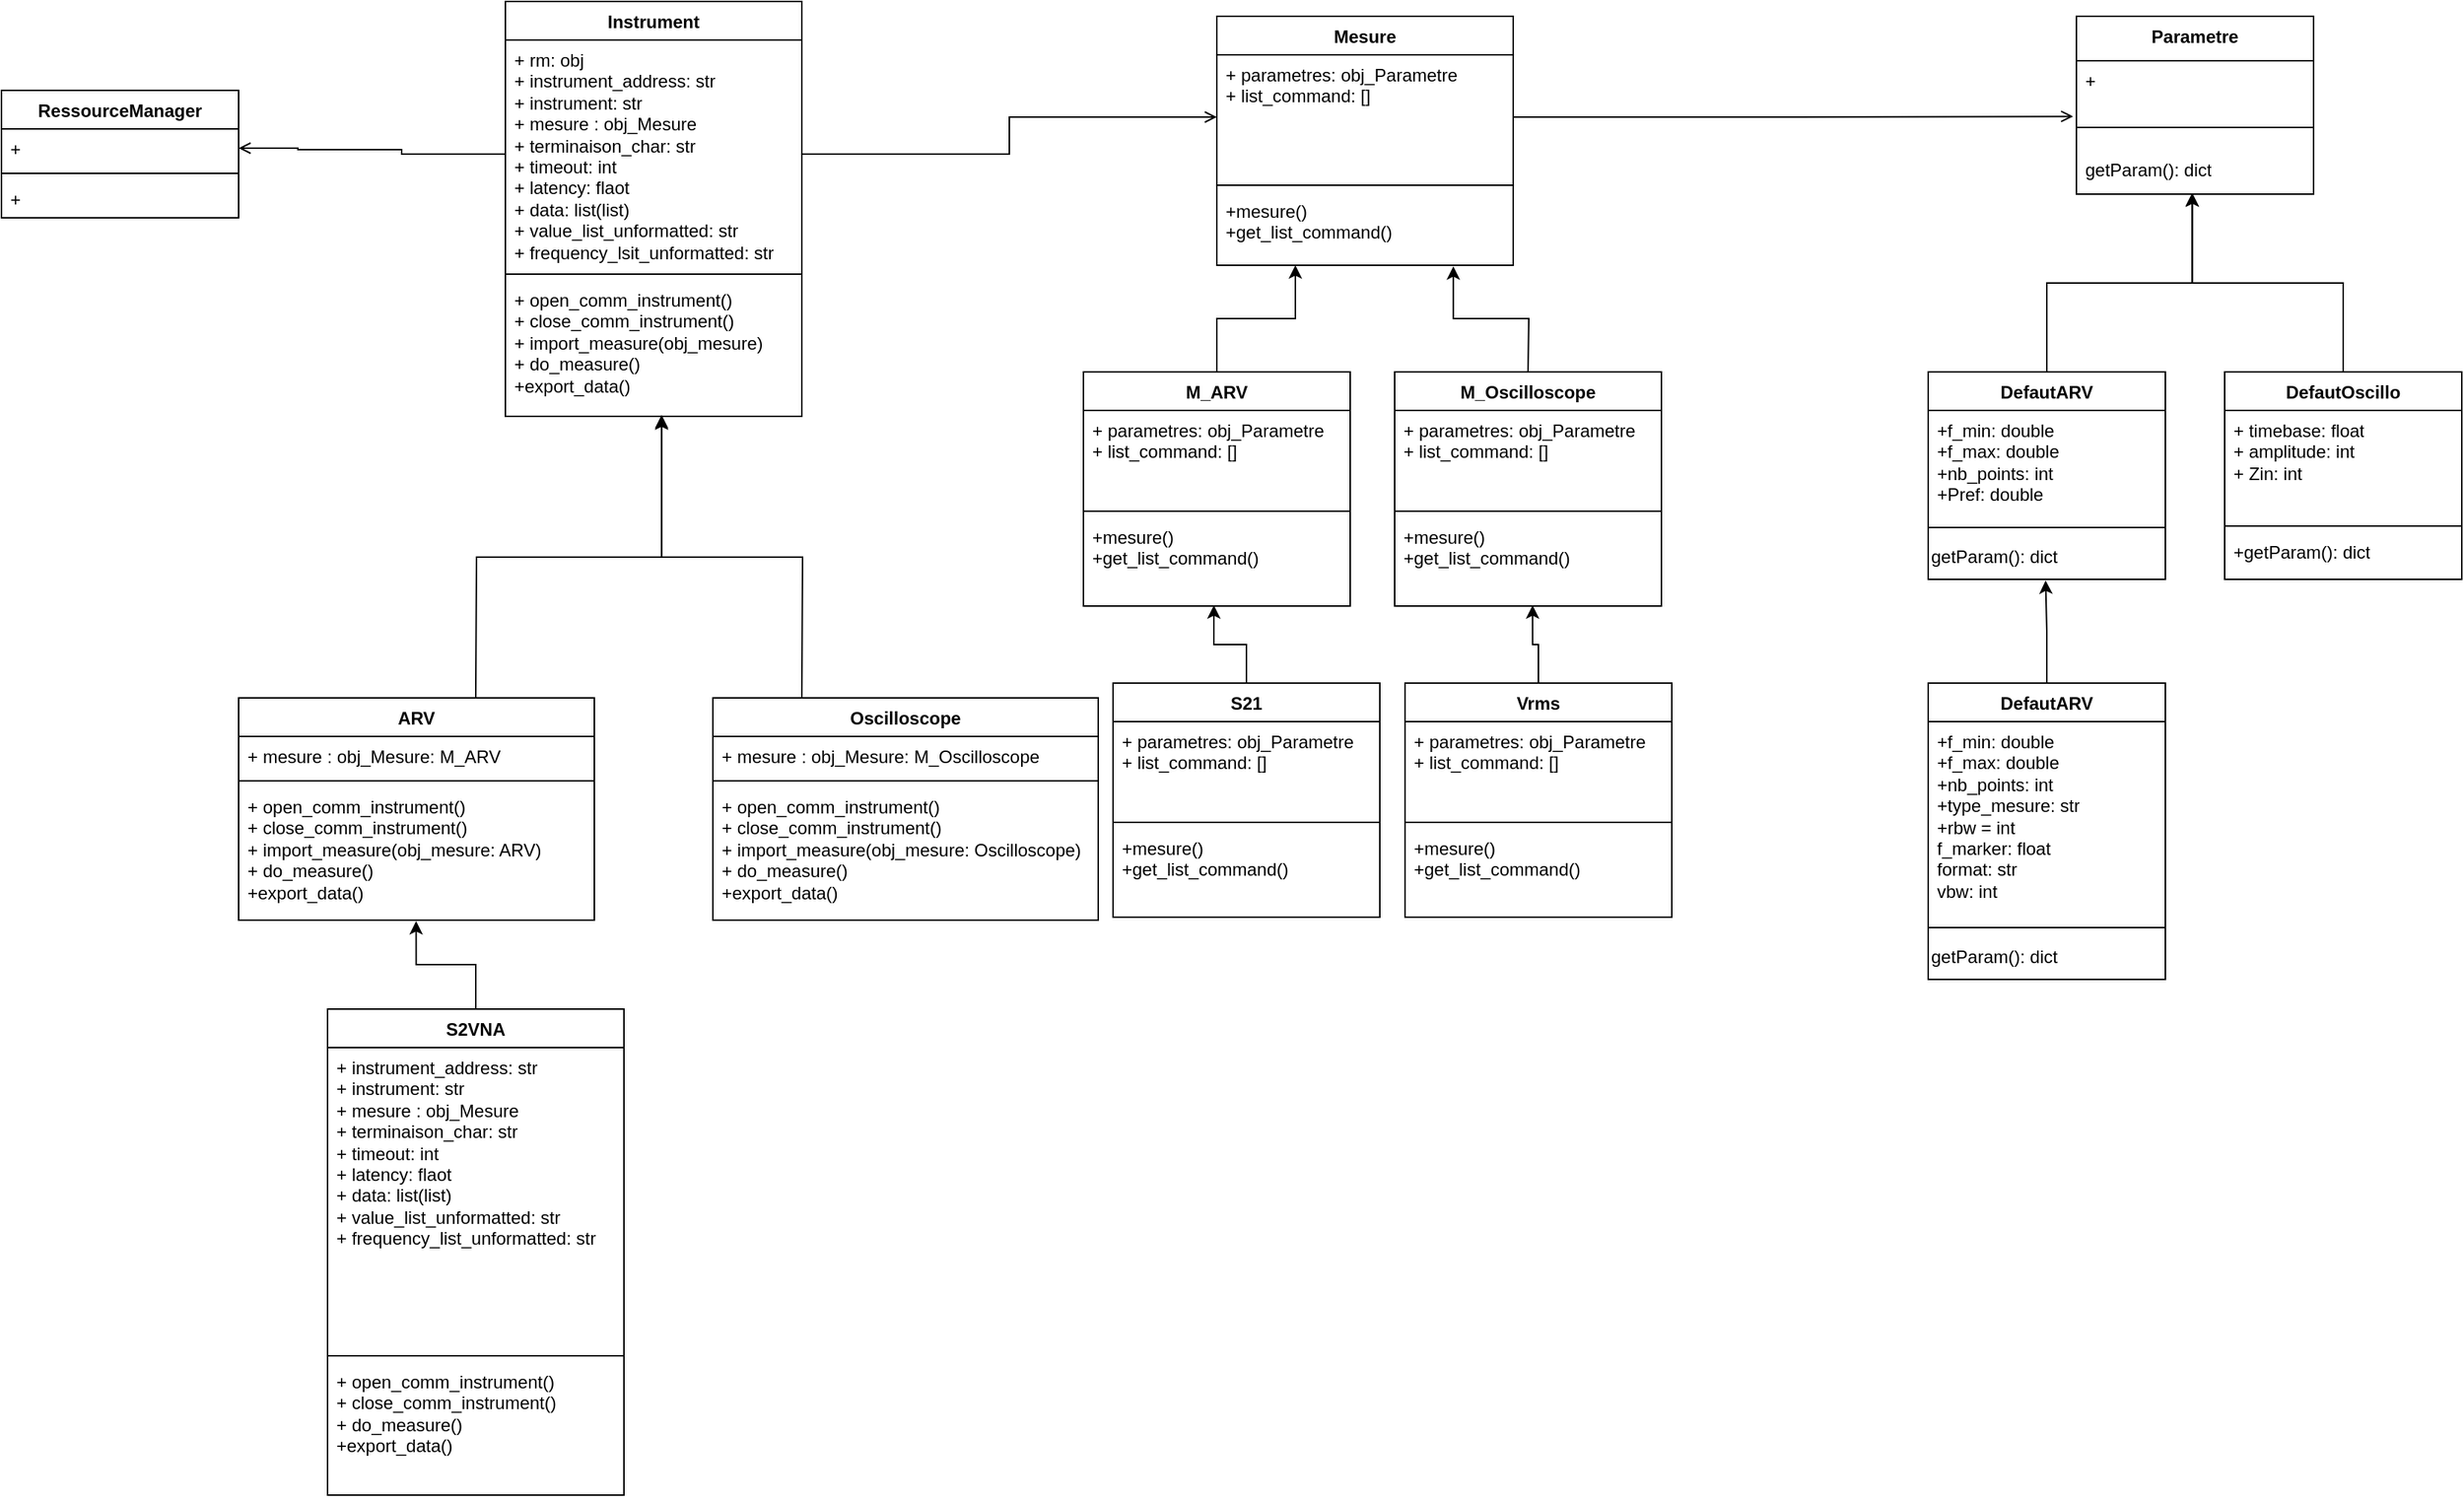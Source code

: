 <mxfile version="22.0.2" type="device">
  <diagram id="C5RBs43oDa-KdzZeNtuy" name="Page-1">
    <mxGraphModel dx="2164" dy="2178" grid="1" gridSize="10" guides="1" tooltips="1" connect="1" arrows="1" fold="1" page="1" pageScale="1" pageWidth="827" pageHeight="1169" math="0" shadow="0">
      <root>
        <mxCell id="WIyWlLk6GJQsqaUBKTNV-0" />
        <mxCell id="WIyWlLk6GJQsqaUBKTNV-1" parent="WIyWlLk6GJQsqaUBKTNV-0" />
        <mxCell id="mwtOap89pT9Biz7ZsGam-0" value="Instrument" style="swimlane;fontStyle=1;align=center;verticalAlign=top;childLayout=stackLayout;horizontal=1;startSize=26;horizontalStack=0;resizeParent=1;resizeParentMax=0;resizeLast=0;collapsible=1;marginBottom=0;whiteSpace=wrap;html=1;" parent="WIyWlLk6GJQsqaUBKTNV-1" vertex="1">
          <mxGeometry x="220" y="-310" width="200" height="280" as="geometry" />
        </mxCell>
        <mxCell id="mwtOap89pT9Biz7ZsGam-1" value="+ rm: obj&lt;br&gt;+ instrument_address: str&lt;br&gt;+ instrument: str&lt;br&gt;+ mesure : obj_Mesure&lt;br&gt;+ terminaison_char: str&lt;br&gt;+ timeout: int&lt;br&gt;+ latency: flaot&lt;br&gt;+ data: list(list)&lt;br&gt;+ value_list_unformatted: str&lt;br&gt;+ frequency_lsit_unformatted: str" style="text;strokeColor=none;fillColor=none;align=left;verticalAlign=top;spacingLeft=4;spacingRight=4;overflow=hidden;rotatable=0;points=[[0,0.5],[1,0.5]];portConstraint=eastwest;whiteSpace=wrap;html=1;" parent="mwtOap89pT9Biz7ZsGam-0" vertex="1">
          <mxGeometry y="26" width="200" height="154" as="geometry" />
        </mxCell>
        <mxCell id="mwtOap89pT9Biz7ZsGam-2" value="" style="line;strokeWidth=1;fillColor=none;align=left;verticalAlign=middle;spacingTop=-1;spacingLeft=3;spacingRight=3;rotatable=0;labelPosition=right;points=[];portConstraint=eastwest;strokeColor=inherit;" parent="mwtOap89pT9Biz7ZsGam-0" vertex="1">
          <mxGeometry y="180" width="200" height="8" as="geometry" />
        </mxCell>
        <mxCell id="mwtOap89pT9Biz7ZsGam-3" value="+&amp;nbsp;open_comm_instrument()&lt;br&gt;+&amp;nbsp;close_comm_instrument()&lt;br&gt;+ import_measure(obj_mesure)&lt;br&gt;+ do_measure()&lt;br&gt;+export_data()" style="text;strokeColor=none;fillColor=none;align=left;verticalAlign=top;spacingLeft=4;spacingRight=4;overflow=hidden;rotatable=0;points=[[0,0.5],[1,0.5]];portConstraint=eastwest;whiteSpace=wrap;html=1;" parent="mwtOap89pT9Biz7ZsGam-0" vertex="1">
          <mxGeometry y="188" width="200" height="92" as="geometry" />
        </mxCell>
        <mxCell id="mwtOap89pT9Biz7ZsGam-12" value="Mesure" style="swimlane;fontStyle=1;align=center;verticalAlign=top;childLayout=stackLayout;horizontal=1;startSize=26;horizontalStack=0;resizeParent=1;resizeParentMax=0;resizeLast=0;collapsible=1;marginBottom=0;whiteSpace=wrap;html=1;" parent="WIyWlLk6GJQsqaUBKTNV-1" vertex="1">
          <mxGeometry x="700" y="-300" width="200" height="168" as="geometry" />
        </mxCell>
        <mxCell id="mwtOap89pT9Biz7ZsGam-13" value="+ parametres: obj_Parametre&lt;br&gt;+ list_command: []" style="text;strokeColor=none;fillColor=none;align=left;verticalAlign=top;spacingLeft=4;spacingRight=4;overflow=hidden;rotatable=0;points=[[0,0.5],[1,0.5]];portConstraint=eastwest;whiteSpace=wrap;html=1;" parent="mwtOap89pT9Biz7ZsGam-12" vertex="1">
          <mxGeometry y="26" width="200" height="84" as="geometry" />
        </mxCell>
        <mxCell id="mwtOap89pT9Biz7ZsGam-14" value="" style="line;strokeWidth=1;fillColor=none;align=left;verticalAlign=middle;spacingTop=-1;spacingLeft=3;spacingRight=3;rotatable=0;labelPosition=right;points=[];portConstraint=eastwest;strokeColor=inherit;" parent="mwtOap89pT9Biz7ZsGam-12" vertex="1">
          <mxGeometry y="110" width="200" height="8" as="geometry" />
        </mxCell>
        <mxCell id="mwtOap89pT9Biz7ZsGam-15" value="+mesure()&lt;br&gt;+get_list_command()" style="text;strokeColor=none;fillColor=none;align=left;verticalAlign=top;spacingLeft=4;spacingRight=4;overflow=hidden;rotatable=0;points=[[0,0.5],[1,0.5]];portConstraint=eastwest;whiteSpace=wrap;html=1;" parent="mwtOap89pT9Biz7ZsGam-12" vertex="1">
          <mxGeometry y="118" width="200" height="50" as="geometry" />
        </mxCell>
        <mxCell id="wS2XRj8dyUQqoioygma6-0" style="edgeStyle=orthogonalEdgeStyle;rounded=0;orthogonalLoop=1;jettySize=auto;html=1;exitX=0.5;exitY=0;exitDx=0;exitDy=0;entryX=0.527;entryY=0.989;entryDx=0;entryDy=0;entryPerimeter=0;" parent="WIyWlLk6GJQsqaUBKTNV-1" target="mwtOap89pT9Biz7ZsGam-3" edge="1">
          <mxGeometry relative="1" as="geometry">
            <mxPoint x="200" y="160" as="sourcePoint" />
          </mxGeometry>
        </mxCell>
        <mxCell id="wS2XRj8dyUQqoioygma6-2" style="edgeStyle=orthogonalEdgeStyle;rounded=0;orthogonalLoop=1;jettySize=auto;html=1;exitX=0.5;exitY=0;exitDx=0;exitDy=0;entryX=0.527;entryY=1;entryDx=0;entryDy=0;entryPerimeter=0;" parent="WIyWlLk6GJQsqaUBKTNV-1" target="mwtOap89pT9Biz7ZsGam-3" edge="1">
          <mxGeometry relative="1" as="geometry">
            <mxPoint x="420" y="160" as="sourcePoint" />
          </mxGeometry>
        </mxCell>
        <mxCell id="wS2XRj8dyUQqoioygma6-11" value="Parametre" style="swimlane;fontStyle=1;align=center;verticalAlign=top;childLayout=stackLayout;horizontal=1;startSize=30;horizontalStack=0;resizeParent=1;resizeParentMax=0;resizeLast=0;collapsible=1;marginBottom=0;whiteSpace=wrap;html=1;" parent="WIyWlLk6GJQsqaUBKTNV-1" vertex="1">
          <mxGeometry x="1280" y="-300" width="160" height="120" as="geometry" />
        </mxCell>
        <mxCell id="6d8mq1_7gdNeIRFDOWM4-8" value="+" style="text;strokeColor=none;fillColor=none;align=left;verticalAlign=top;spacingLeft=4;spacingRight=4;overflow=hidden;rotatable=0;points=[[0,0.5],[1,0.5]];portConstraint=eastwest;whiteSpace=wrap;html=1;" parent="wS2XRj8dyUQqoioygma6-11" vertex="1">
          <mxGeometry y="30" width="160" height="30" as="geometry" />
        </mxCell>
        <mxCell id="wS2XRj8dyUQqoioygma6-13" value="" style="line;strokeWidth=1;fillColor=none;align=left;verticalAlign=middle;spacingTop=-1;spacingLeft=3;spacingRight=3;rotatable=0;labelPosition=right;points=[];portConstraint=eastwest;strokeColor=inherit;" parent="wS2XRj8dyUQqoioygma6-11" vertex="1">
          <mxGeometry y="60" width="160" height="30" as="geometry" />
        </mxCell>
        <mxCell id="wS2XRj8dyUQqoioygma6-14" value="getParam(): dict" style="text;strokeColor=none;fillColor=none;align=left;verticalAlign=top;spacingLeft=4;spacingRight=4;overflow=hidden;rotatable=0;points=[[0,0.5],[1,0.5]];portConstraint=eastwest;whiteSpace=wrap;html=1;" parent="wS2XRj8dyUQqoioygma6-11" vertex="1">
          <mxGeometry y="90" width="160" height="30" as="geometry" />
        </mxCell>
        <mxCell id="wS2XRj8dyUQqoioygma6-22" value="DefautARV" style="swimlane;fontStyle=1;align=center;verticalAlign=top;childLayout=stackLayout;horizontal=1;startSize=26;horizontalStack=0;resizeParent=1;resizeParentMax=0;resizeLast=0;collapsible=1;marginBottom=0;whiteSpace=wrap;html=1;" parent="WIyWlLk6GJQsqaUBKTNV-1" vertex="1">
          <mxGeometry x="1180" y="-60" width="160" height="140" as="geometry" />
        </mxCell>
        <mxCell id="wS2XRj8dyUQqoioygma6-23" value="+f_min: double&lt;br&gt;+f_max: double&lt;br&gt;+nb_points: int&lt;br&gt;+Pref: double" style="text;strokeColor=none;fillColor=none;align=left;verticalAlign=top;spacingLeft=4;spacingRight=4;overflow=hidden;rotatable=0;points=[[0,0.5],[1,0.5]];portConstraint=eastwest;whiteSpace=wrap;html=1;" parent="wS2XRj8dyUQqoioygma6-22" vertex="1">
          <mxGeometry y="26" width="160" height="74" as="geometry" />
        </mxCell>
        <mxCell id="wS2XRj8dyUQqoioygma6-24" value="" style="line;strokeWidth=1;fillColor=none;align=left;verticalAlign=middle;spacingTop=-1;spacingLeft=3;spacingRight=3;rotatable=0;labelPosition=right;points=[];portConstraint=eastwest;strokeColor=inherit;" parent="wS2XRj8dyUQqoioygma6-22" vertex="1">
          <mxGeometry y="100" width="160" height="10" as="geometry" />
        </mxCell>
        <mxCell id="KbZWnRS2EeYlVKI9z9f2-8" value="getParam(): dict" style="text;html=1;align=left;verticalAlign=middle;resizable=0;points=[];autosize=1;strokeColor=none;fillColor=none;" parent="wS2XRj8dyUQqoioygma6-22" vertex="1">
          <mxGeometry y="110" width="160" height="30" as="geometry" />
        </mxCell>
        <mxCell id="wS2XRj8dyUQqoioygma6-26" style="edgeStyle=orthogonalEdgeStyle;rounded=0;orthogonalLoop=1;jettySize=auto;html=1;exitX=0.5;exitY=0;exitDx=0;exitDy=0;entryX=0.488;entryY=0.973;entryDx=0;entryDy=0;entryPerimeter=0;" parent="WIyWlLk6GJQsqaUBKTNV-1" source="wS2XRj8dyUQqoioygma6-22" target="wS2XRj8dyUQqoioygma6-14" edge="1">
          <mxGeometry relative="1" as="geometry" />
        </mxCell>
        <mxCell id="wS2XRj8dyUQqoioygma6-27" value="DefautOscillo" style="swimlane;fontStyle=1;align=center;verticalAlign=top;childLayout=stackLayout;horizontal=1;startSize=26;horizontalStack=0;resizeParent=1;resizeParentMax=0;resizeLast=0;collapsible=1;marginBottom=0;whiteSpace=wrap;html=1;" parent="WIyWlLk6GJQsqaUBKTNV-1" vertex="1">
          <mxGeometry x="1380" y="-60" width="160" height="140" as="geometry" />
        </mxCell>
        <mxCell id="wS2XRj8dyUQqoioygma6-28" value="+ timebase: float&lt;br&gt;+ amplitude: int&lt;br&gt;+ Zin: int" style="text;strokeColor=none;fillColor=none;align=left;verticalAlign=top;spacingLeft=4;spacingRight=4;overflow=hidden;rotatable=0;points=[[0,0.5],[1,0.5]];portConstraint=eastwest;whiteSpace=wrap;html=1;" parent="wS2XRj8dyUQqoioygma6-27" vertex="1">
          <mxGeometry y="26" width="160" height="74" as="geometry" />
        </mxCell>
        <mxCell id="wS2XRj8dyUQqoioygma6-29" value="" style="line;strokeWidth=1;fillColor=none;align=left;verticalAlign=middle;spacingTop=-1;spacingLeft=3;spacingRight=3;rotatable=0;labelPosition=right;points=[];portConstraint=eastwest;strokeColor=inherit;" parent="wS2XRj8dyUQqoioygma6-27" vertex="1">
          <mxGeometry y="100" width="160" height="8" as="geometry" />
        </mxCell>
        <mxCell id="wS2XRj8dyUQqoioygma6-30" value="+getParam(): dict" style="text;strokeColor=none;fillColor=none;align=left;verticalAlign=top;spacingLeft=4;spacingRight=4;overflow=hidden;rotatable=0;points=[[0,0.5],[1,0.5]];portConstraint=eastwest;whiteSpace=wrap;html=1;" parent="wS2XRj8dyUQqoioygma6-27" vertex="1">
          <mxGeometry y="108" width="160" height="32" as="geometry" />
        </mxCell>
        <mxCell id="wS2XRj8dyUQqoioygma6-34" value="ARV" style="swimlane;fontStyle=1;align=center;verticalAlign=top;childLayout=stackLayout;horizontal=1;startSize=26;horizontalStack=0;resizeParent=1;resizeParentMax=0;resizeLast=0;collapsible=1;marginBottom=0;whiteSpace=wrap;html=1;" parent="WIyWlLk6GJQsqaUBKTNV-1" vertex="1">
          <mxGeometry x="40" y="160" width="240" height="150" as="geometry" />
        </mxCell>
        <mxCell id="wS2XRj8dyUQqoioygma6-35" value="+ mesure : obj_Mesure: M_ARV" style="text;strokeColor=none;fillColor=none;align=left;verticalAlign=top;spacingLeft=4;spacingRight=4;overflow=hidden;rotatable=0;points=[[0,0.5],[1,0.5]];portConstraint=eastwest;whiteSpace=wrap;html=1;" parent="wS2XRj8dyUQqoioygma6-34" vertex="1">
          <mxGeometry y="26" width="240" height="26" as="geometry" />
        </mxCell>
        <mxCell id="wS2XRj8dyUQqoioygma6-36" value="" style="line;strokeWidth=1;fillColor=none;align=left;verticalAlign=middle;spacingTop=-1;spacingLeft=3;spacingRight=3;rotatable=0;labelPosition=right;points=[];portConstraint=eastwest;strokeColor=inherit;" parent="wS2XRj8dyUQqoioygma6-34" vertex="1">
          <mxGeometry y="52" width="240" height="8" as="geometry" />
        </mxCell>
        <mxCell id="wS2XRj8dyUQqoioygma6-37" value="+&amp;nbsp;open_comm_instrument()&lt;br&gt;+&amp;nbsp;close_comm_instrument()&lt;br&gt;+ import_measure(obj_mesure: ARV)&lt;br&gt;+ do_measure()&lt;br&gt;+export_data()" style="text;strokeColor=none;fillColor=none;align=left;verticalAlign=top;spacingLeft=4;spacingRight=4;overflow=hidden;rotatable=0;points=[[0,0.5],[1,0.5]];portConstraint=eastwest;whiteSpace=wrap;html=1;" parent="wS2XRj8dyUQqoioygma6-34" vertex="1">
          <mxGeometry y="60" width="240" height="90" as="geometry" />
        </mxCell>
        <mxCell id="wS2XRj8dyUQqoioygma6-38" value="Oscilloscope" style="swimlane;fontStyle=1;align=center;verticalAlign=top;childLayout=stackLayout;horizontal=1;startSize=26;horizontalStack=0;resizeParent=1;resizeParentMax=0;resizeLast=0;collapsible=1;marginBottom=0;whiteSpace=wrap;html=1;" parent="WIyWlLk6GJQsqaUBKTNV-1" vertex="1">
          <mxGeometry x="360" y="160" width="260" height="150" as="geometry" />
        </mxCell>
        <mxCell id="wS2XRj8dyUQqoioygma6-39" value="+ mesure : obj_Mesure: M_Oscilloscope" style="text;strokeColor=none;fillColor=none;align=left;verticalAlign=top;spacingLeft=4;spacingRight=4;overflow=hidden;rotatable=0;points=[[0,0.5],[1,0.5]];portConstraint=eastwest;whiteSpace=wrap;html=1;" parent="wS2XRj8dyUQqoioygma6-38" vertex="1">
          <mxGeometry y="26" width="260" height="26" as="geometry" />
        </mxCell>
        <mxCell id="wS2XRj8dyUQqoioygma6-40" value="" style="line;strokeWidth=1;fillColor=none;align=left;verticalAlign=middle;spacingTop=-1;spacingLeft=3;spacingRight=3;rotatable=0;labelPosition=right;points=[];portConstraint=eastwest;strokeColor=inherit;" parent="wS2XRj8dyUQqoioygma6-38" vertex="1">
          <mxGeometry y="52" width="260" height="8" as="geometry" />
        </mxCell>
        <mxCell id="wS2XRj8dyUQqoioygma6-41" value="+&amp;nbsp;open_comm_instrument()&lt;br&gt;+&amp;nbsp;close_comm_instrument()&lt;br&gt;+ import_measure(obj_mesure: Oscilloscope)&lt;br&gt;+ do_measure()&lt;br&gt;+export_data()" style="text;strokeColor=none;fillColor=none;align=left;verticalAlign=top;spacingLeft=4;spacingRight=4;overflow=hidden;rotatable=0;points=[[0,0.5],[1,0.5]];portConstraint=eastwest;whiteSpace=wrap;html=1;" parent="wS2XRj8dyUQqoioygma6-38" vertex="1">
          <mxGeometry y="60" width="260" height="90" as="geometry" />
        </mxCell>
        <mxCell id="6d8mq1_7gdNeIRFDOWM4-0" style="edgeStyle=orthogonalEdgeStyle;rounded=0;orthogonalLoop=1;jettySize=auto;html=1;exitX=0;exitY=0.5;exitDx=0;exitDy=0;entryX=1;entryY=0.5;entryDx=0;entryDy=0;endArrow=open;endFill=0;" parent="WIyWlLk6GJQsqaUBKTNV-1" source="mwtOap89pT9Biz7ZsGam-1" target="KbZWnRS2EeYlVKI9z9f2-5" edge="1">
          <mxGeometry relative="1" as="geometry">
            <mxPoint x="40" y="-13" as="targetPoint" />
            <Array as="points">
              <mxPoint x="150" y="-207" />
              <mxPoint x="150" y="-210" />
              <mxPoint x="80" y="-210" />
            </Array>
          </mxGeometry>
        </mxCell>
        <mxCell id="6d8mq1_7gdNeIRFDOWM4-3" style="edgeStyle=orthogonalEdgeStyle;rounded=0;orthogonalLoop=1;jettySize=auto;html=1;exitX=0.5;exitY=0;exitDx=0;exitDy=0;entryX=0.798;entryY=1.014;entryDx=0;entryDy=0;entryPerimeter=0;" parent="WIyWlLk6GJQsqaUBKTNV-1" target="mwtOap89pT9Biz7ZsGam-15" edge="1">
          <mxGeometry relative="1" as="geometry">
            <mxPoint x="910" y="-60" as="sourcePoint" />
          </mxGeometry>
        </mxCell>
        <mxCell id="6d8mq1_7gdNeIRFDOWM4-9" style="edgeStyle=orthogonalEdgeStyle;rounded=0;orthogonalLoop=1;jettySize=auto;html=1;exitX=0.5;exitY=0;exitDx=0;exitDy=0;entryX=0.489;entryY=0.984;entryDx=0;entryDy=0;entryPerimeter=0;" parent="WIyWlLk6GJQsqaUBKTNV-1" source="wS2XRj8dyUQqoioygma6-27" target="wS2XRj8dyUQqoioygma6-14" edge="1">
          <mxGeometry relative="1" as="geometry" />
        </mxCell>
        <mxCell id="KbZWnRS2EeYlVKI9z9f2-4" value="RessourceManager" style="swimlane;fontStyle=1;align=center;verticalAlign=top;childLayout=stackLayout;horizontal=1;startSize=26;horizontalStack=0;resizeParent=1;resizeParentMax=0;resizeLast=0;collapsible=1;marginBottom=0;whiteSpace=wrap;html=1;" parent="WIyWlLk6GJQsqaUBKTNV-1" vertex="1">
          <mxGeometry x="-120" y="-250" width="160" height="86" as="geometry" />
        </mxCell>
        <mxCell id="KbZWnRS2EeYlVKI9z9f2-5" value="+&amp;nbsp;" style="text;strokeColor=none;fillColor=none;align=left;verticalAlign=top;spacingLeft=4;spacingRight=4;overflow=hidden;rotatable=0;points=[[0,0.5],[1,0.5]];portConstraint=eastwest;whiteSpace=wrap;html=1;" parent="KbZWnRS2EeYlVKI9z9f2-4" vertex="1">
          <mxGeometry y="26" width="160" height="26" as="geometry" />
        </mxCell>
        <mxCell id="KbZWnRS2EeYlVKI9z9f2-6" value="" style="line;strokeWidth=1;fillColor=none;align=left;verticalAlign=middle;spacingTop=-1;spacingLeft=3;spacingRight=3;rotatable=0;labelPosition=right;points=[];portConstraint=eastwest;strokeColor=inherit;" parent="KbZWnRS2EeYlVKI9z9f2-4" vertex="1">
          <mxGeometry y="52" width="160" height="8" as="geometry" />
        </mxCell>
        <mxCell id="KbZWnRS2EeYlVKI9z9f2-7" value="+&amp;nbsp;" style="text;strokeColor=none;fillColor=none;align=left;verticalAlign=top;spacingLeft=4;spacingRight=4;overflow=hidden;rotatable=0;points=[[0,0.5],[1,0.5]];portConstraint=eastwest;whiteSpace=wrap;html=1;" parent="KbZWnRS2EeYlVKI9z9f2-4" vertex="1">
          <mxGeometry y="60" width="160" height="26" as="geometry" />
        </mxCell>
        <mxCell id="KbZWnRS2EeYlVKI9z9f2-9" value="DefautARV" style="swimlane;fontStyle=1;align=center;verticalAlign=top;childLayout=stackLayout;horizontal=1;startSize=26;horizontalStack=0;resizeParent=1;resizeParentMax=0;resizeLast=0;collapsible=1;marginBottom=0;whiteSpace=wrap;html=1;" parent="WIyWlLk6GJQsqaUBKTNV-1" vertex="1">
          <mxGeometry x="1180" y="150" width="160" height="200" as="geometry" />
        </mxCell>
        <mxCell id="KbZWnRS2EeYlVKI9z9f2-10" value="+f_min: double&lt;br&gt;+f_max: double&lt;br&gt;+nb_points: int&lt;br&gt;+type_mesure: str&lt;br&gt;+rbw = int&lt;br&gt;f_marker: float&lt;br&gt;format: str&lt;br&gt;vbw: int" style="text;strokeColor=none;fillColor=none;align=left;verticalAlign=top;spacingLeft=4;spacingRight=4;overflow=hidden;rotatable=0;points=[[0,0.5],[1,0.5]];portConstraint=eastwest;whiteSpace=wrap;html=1;" parent="KbZWnRS2EeYlVKI9z9f2-9" vertex="1">
          <mxGeometry y="26" width="160" height="134" as="geometry" />
        </mxCell>
        <mxCell id="KbZWnRS2EeYlVKI9z9f2-11" value="" style="line;strokeWidth=1;fillColor=none;align=left;verticalAlign=middle;spacingTop=-1;spacingLeft=3;spacingRight=3;rotatable=0;labelPosition=right;points=[];portConstraint=eastwest;strokeColor=inherit;" parent="KbZWnRS2EeYlVKI9z9f2-9" vertex="1">
          <mxGeometry y="160" width="160" height="10" as="geometry" />
        </mxCell>
        <mxCell id="KbZWnRS2EeYlVKI9z9f2-12" value="getParam(): dict" style="text;html=1;align=left;verticalAlign=middle;resizable=0;points=[];autosize=1;strokeColor=none;fillColor=none;" parent="KbZWnRS2EeYlVKI9z9f2-9" vertex="1">
          <mxGeometry y="170" width="160" height="30" as="geometry" />
        </mxCell>
        <mxCell id="KbZWnRS2EeYlVKI9z9f2-13" style="edgeStyle=orthogonalEdgeStyle;rounded=0;orthogonalLoop=1;jettySize=auto;html=1;exitX=0.5;exitY=0;exitDx=0;exitDy=0;entryX=0.495;entryY=1.025;entryDx=0;entryDy=0;entryPerimeter=0;" parent="WIyWlLk6GJQsqaUBKTNV-1" source="KbZWnRS2EeYlVKI9z9f2-9" target="KbZWnRS2EeYlVKI9z9f2-8" edge="1">
          <mxGeometry relative="1" as="geometry" />
        </mxCell>
        <mxCell id="KbZWnRS2EeYlVKI9z9f2-15" value="S2VNA" style="swimlane;fontStyle=1;align=center;verticalAlign=top;childLayout=stackLayout;horizontal=1;startSize=26;horizontalStack=0;resizeParent=1;resizeParentMax=0;resizeLast=0;collapsible=1;marginBottom=0;whiteSpace=wrap;html=1;" parent="WIyWlLk6GJQsqaUBKTNV-1" vertex="1">
          <mxGeometry x="100" y="370" width="200" height="328" as="geometry" />
        </mxCell>
        <mxCell id="KbZWnRS2EeYlVKI9z9f2-16" value="+ instrument_address: str&lt;br&gt;+ instrument: str&lt;br&gt;+ mesure : obj_Mesure&lt;br&gt;+ terminaison_char: str&lt;br&gt;+ timeout: int&lt;br&gt;+ latency: flaot&lt;br&gt;+ data: list(list)&lt;br&gt;+ value_list_unformatted: str&lt;br&gt;+ frequency_list_unformatted: str" style="text;strokeColor=none;fillColor=none;align=left;verticalAlign=top;spacingLeft=4;spacingRight=4;overflow=hidden;rotatable=0;points=[[0,0.5],[1,0.5]];portConstraint=eastwest;whiteSpace=wrap;html=1;" parent="KbZWnRS2EeYlVKI9z9f2-15" vertex="1">
          <mxGeometry y="26" width="200" height="204" as="geometry" />
        </mxCell>
        <mxCell id="KbZWnRS2EeYlVKI9z9f2-17" value="" style="line;strokeWidth=1;fillColor=none;align=left;verticalAlign=middle;spacingTop=-1;spacingLeft=3;spacingRight=3;rotatable=0;labelPosition=right;points=[];portConstraint=eastwest;strokeColor=inherit;" parent="KbZWnRS2EeYlVKI9z9f2-15" vertex="1">
          <mxGeometry y="230" width="200" height="8" as="geometry" />
        </mxCell>
        <mxCell id="KbZWnRS2EeYlVKI9z9f2-18" value="+&amp;nbsp;open_comm_instrument()&lt;br&gt;+&amp;nbsp;close_comm_instrument()&lt;br&gt;+ do_measure()&lt;br&gt;+export_data()" style="text;strokeColor=none;fillColor=none;align=left;verticalAlign=top;spacingLeft=4;spacingRight=4;overflow=hidden;rotatable=0;points=[[0,0.5],[1,0.5]];portConstraint=eastwest;whiteSpace=wrap;html=1;" parent="KbZWnRS2EeYlVKI9z9f2-15" vertex="1">
          <mxGeometry y="238" width="200" height="90" as="geometry" />
        </mxCell>
        <mxCell id="KbZWnRS2EeYlVKI9z9f2-20" style="edgeStyle=orthogonalEdgeStyle;rounded=0;orthogonalLoop=1;jettySize=auto;html=1;exitX=0.5;exitY=0;exitDx=0;exitDy=0;entryX=0.499;entryY=1.007;entryDx=0;entryDy=0;entryPerimeter=0;" parent="WIyWlLk6GJQsqaUBKTNV-1" source="KbZWnRS2EeYlVKI9z9f2-15" target="wS2XRj8dyUQqoioygma6-37" edge="1">
          <mxGeometry relative="1" as="geometry" />
        </mxCell>
        <mxCell id="KbZWnRS2EeYlVKI9z9f2-21" style="edgeStyle=orthogonalEdgeStyle;rounded=0;orthogonalLoop=1;jettySize=auto;html=1;exitX=1;exitY=0.5;exitDx=0;exitDy=0;entryX=-0.014;entryY=1.252;entryDx=0;entryDy=0;entryPerimeter=0;endArrow=open;endFill=0;" parent="WIyWlLk6GJQsqaUBKTNV-1" source="mwtOap89pT9Biz7ZsGam-13" target="6d8mq1_7gdNeIRFDOWM4-8" edge="1">
          <mxGeometry relative="1" as="geometry" />
        </mxCell>
        <mxCell id="KbZWnRS2EeYlVKI9z9f2-22" style="edgeStyle=orthogonalEdgeStyle;rounded=0;orthogonalLoop=1;jettySize=auto;html=1;exitX=1;exitY=0.5;exitDx=0;exitDy=0;entryX=0;entryY=0.5;entryDx=0;entryDy=0;endArrow=open;endFill=0;" parent="WIyWlLk6GJQsqaUBKTNV-1" source="mwtOap89pT9Biz7ZsGam-1" target="mwtOap89pT9Biz7ZsGam-13" edge="1">
          <mxGeometry relative="1" as="geometry" />
        </mxCell>
        <mxCell id="yBcRNnZGP3fUrtrBlHvb-0" style="edgeStyle=orthogonalEdgeStyle;rounded=0;orthogonalLoop=1;jettySize=auto;html=1;exitX=0.5;exitY=0;exitDx=0;exitDy=0;entryX=0.265;entryY=1;entryDx=0;entryDy=0;entryPerimeter=0;" edge="1" parent="WIyWlLk6GJQsqaUBKTNV-1" source="yBcRNnZGP3fUrtrBlHvb-1" target="mwtOap89pT9Biz7ZsGam-15">
          <mxGeometry relative="1" as="geometry">
            <mxPoint x="699.857" y="-60.143" as="targetPoint" />
          </mxGeometry>
        </mxCell>
        <mxCell id="yBcRNnZGP3fUrtrBlHvb-1" value="M_ARV" style="swimlane;fontStyle=1;align=center;verticalAlign=top;childLayout=stackLayout;horizontal=1;startSize=26;horizontalStack=0;resizeParent=1;resizeParentMax=0;resizeLast=0;collapsible=1;marginBottom=0;whiteSpace=wrap;html=1;" vertex="1" parent="WIyWlLk6GJQsqaUBKTNV-1">
          <mxGeometry x="610" y="-60" width="180" height="158" as="geometry" />
        </mxCell>
        <mxCell id="yBcRNnZGP3fUrtrBlHvb-2" value="+ parametres: obj_Parametre&lt;br&gt;+ list_command: []" style="text;strokeColor=none;fillColor=none;align=left;verticalAlign=top;spacingLeft=4;spacingRight=4;overflow=hidden;rotatable=0;points=[[0,0.5],[1,0.5]];portConstraint=eastwest;whiteSpace=wrap;html=1;" vertex="1" parent="yBcRNnZGP3fUrtrBlHvb-1">
          <mxGeometry y="26" width="180" height="64" as="geometry" />
        </mxCell>
        <mxCell id="yBcRNnZGP3fUrtrBlHvb-3" value="" style="line;strokeWidth=1;fillColor=none;align=left;verticalAlign=middle;spacingTop=-1;spacingLeft=3;spacingRight=3;rotatable=0;labelPosition=right;points=[];portConstraint=eastwest;strokeColor=inherit;" vertex="1" parent="yBcRNnZGP3fUrtrBlHvb-1">
          <mxGeometry y="90" width="180" height="8" as="geometry" />
        </mxCell>
        <mxCell id="yBcRNnZGP3fUrtrBlHvb-4" value="+mesure()&lt;br&gt;+get_list_command()" style="text;strokeColor=none;fillColor=none;align=left;verticalAlign=top;spacingLeft=4;spacingRight=4;overflow=hidden;rotatable=0;points=[[0,0.5],[1,0.5]];portConstraint=eastwest;whiteSpace=wrap;html=1;" vertex="1" parent="yBcRNnZGP3fUrtrBlHvb-1">
          <mxGeometry y="98" width="180" height="60" as="geometry" />
        </mxCell>
        <mxCell id="yBcRNnZGP3fUrtrBlHvb-5" value="M_Oscilloscope" style="swimlane;fontStyle=1;align=center;verticalAlign=top;childLayout=stackLayout;horizontal=1;startSize=26;horizontalStack=0;resizeParent=1;resizeParentMax=0;resizeLast=0;collapsible=1;marginBottom=0;whiteSpace=wrap;html=1;" vertex="1" parent="WIyWlLk6GJQsqaUBKTNV-1">
          <mxGeometry x="820" y="-60" width="180" height="158" as="geometry" />
        </mxCell>
        <mxCell id="yBcRNnZGP3fUrtrBlHvb-6" value="+ parametres: obj_Parametre&lt;br&gt;+ list_command: []" style="text;strokeColor=none;fillColor=none;align=left;verticalAlign=top;spacingLeft=4;spacingRight=4;overflow=hidden;rotatable=0;points=[[0,0.5],[1,0.5]];portConstraint=eastwest;whiteSpace=wrap;html=1;" vertex="1" parent="yBcRNnZGP3fUrtrBlHvb-5">
          <mxGeometry y="26" width="180" height="64" as="geometry" />
        </mxCell>
        <mxCell id="yBcRNnZGP3fUrtrBlHvb-7" value="" style="line;strokeWidth=1;fillColor=none;align=left;verticalAlign=middle;spacingTop=-1;spacingLeft=3;spacingRight=3;rotatable=0;labelPosition=right;points=[];portConstraint=eastwest;strokeColor=inherit;" vertex="1" parent="yBcRNnZGP3fUrtrBlHvb-5">
          <mxGeometry y="90" width="180" height="8" as="geometry" />
        </mxCell>
        <mxCell id="yBcRNnZGP3fUrtrBlHvb-8" value="+mesure()&lt;br&gt;+get_list_command()" style="text;strokeColor=none;fillColor=none;align=left;verticalAlign=top;spacingLeft=4;spacingRight=4;overflow=hidden;rotatable=0;points=[[0,0.5],[1,0.5]];portConstraint=eastwest;whiteSpace=wrap;html=1;" vertex="1" parent="yBcRNnZGP3fUrtrBlHvb-5">
          <mxGeometry y="98" width="180" height="60" as="geometry" />
        </mxCell>
        <mxCell id="yBcRNnZGP3fUrtrBlHvb-10" value="S21" style="swimlane;fontStyle=1;align=center;verticalAlign=top;childLayout=stackLayout;horizontal=1;startSize=26;horizontalStack=0;resizeParent=1;resizeParentMax=0;resizeLast=0;collapsible=1;marginBottom=0;whiteSpace=wrap;html=1;" vertex="1" parent="WIyWlLk6GJQsqaUBKTNV-1">
          <mxGeometry x="630" y="150" width="180" height="158" as="geometry" />
        </mxCell>
        <mxCell id="yBcRNnZGP3fUrtrBlHvb-11" value="+ parametres: obj_Parametre&lt;br&gt;+ list_command: []" style="text;strokeColor=none;fillColor=none;align=left;verticalAlign=top;spacingLeft=4;spacingRight=4;overflow=hidden;rotatable=0;points=[[0,0.5],[1,0.5]];portConstraint=eastwest;whiteSpace=wrap;html=1;" vertex="1" parent="yBcRNnZGP3fUrtrBlHvb-10">
          <mxGeometry y="26" width="180" height="64" as="geometry" />
        </mxCell>
        <mxCell id="yBcRNnZGP3fUrtrBlHvb-12" value="" style="line;strokeWidth=1;fillColor=none;align=left;verticalAlign=middle;spacingTop=-1;spacingLeft=3;spacingRight=3;rotatable=0;labelPosition=right;points=[];portConstraint=eastwest;strokeColor=inherit;" vertex="1" parent="yBcRNnZGP3fUrtrBlHvb-10">
          <mxGeometry y="90" width="180" height="8" as="geometry" />
        </mxCell>
        <mxCell id="yBcRNnZGP3fUrtrBlHvb-13" value="+mesure()&lt;br&gt;+get_list_command()" style="text;strokeColor=none;fillColor=none;align=left;verticalAlign=top;spacingLeft=4;spacingRight=4;overflow=hidden;rotatable=0;points=[[0,0.5],[1,0.5]];portConstraint=eastwest;whiteSpace=wrap;html=1;" vertex="1" parent="yBcRNnZGP3fUrtrBlHvb-10">
          <mxGeometry y="98" width="180" height="60" as="geometry" />
        </mxCell>
        <mxCell id="yBcRNnZGP3fUrtrBlHvb-14" value="Vrms" style="swimlane;fontStyle=1;align=center;verticalAlign=top;childLayout=stackLayout;horizontal=1;startSize=26;horizontalStack=0;resizeParent=1;resizeParentMax=0;resizeLast=0;collapsible=1;marginBottom=0;whiteSpace=wrap;html=1;" vertex="1" parent="WIyWlLk6GJQsqaUBKTNV-1">
          <mxGeometry x="827" y="150" width="180" height="158" as="geometry" />
        </mxCell>
        <mxCell id="yBcRNnZGP3fUrtrBlHvb-15" value="+ parametres: obj_Parametre&lt;br&gt;+ list_command: []" style="text;strokeColor=none;fillColor=none;align=left;verticalAlign=top;spacingLeft=4;spacingRight=4;overflow=hidden;rotatable=0;points=[[0,0.5],[1,0.5]];portConstraint=eastwest;whiteSpace=wrap;html=1;" vertex="1" parent="yBcRNnZGP3fUrtrBlHvb-14">
          <mxGeometry y="26" width="180" height="64" as="geometry" />
        </mxCell>
        <mxCell id="yBcRNnZGP3fUrtrBlHvb-16" value="" style="line;strokeWidth=1;fillColor=none;align=left;verticalAlign=middle;spacingTop=-1;spacingLeft=3;spacingRight=3;rotatable=0;labelPosition=right;points=[];portConstraint=eastwest;strokeColor=inherit;" vertex="1" parent="yBcRNnZGP3fUrtrBlHvb-14">
          <mxGeometry y="90" width="180" height="8" as="geometry" />
        </mxCell>
        <mxCell id="yBcRNnZGP3fUrtrBlHvb-17" value="+mesure()&lt;br&gt;+get_list_command()" style="text;strokeColor=none;fillColor=none;align=left;verticalAlign=top;spacingLeft=4;spacingRight=4;overflow=hidden;rotatable=0;points=[[0,0.5],[1,0.5]];portConstraint=eastwest;whiteSpace=wrap;html=1;" vertex="1" parent="yBcRNnZGP3fUrtrBlHvb-14">
          <mxGeometry y="98" width="180" height="60" as="geometry" />
        </mxCell>
        <mxCell id="yBcRNnZGP3fUrtrBlHvb-19" style="edgeStyle=orthogonalEdgeStyle;rounded=0;orthogonalLoop=1;jettySize=auto;html=1;exitX=0.5;exitY=0;exitDx=0;exitDy=0;entryX=0.517;entryY=0.992;entryDx=0;entryDy=0;entryPerimeter=0;" edge="1" parent="WIyWlLk6GJQsqaUBKTNV-1" source="yBcRNnZGP3fUrtrBlHvb-14" target="yBcRNnZGP3fUrtrBlHvb-8">
          <mxGeometry relative="1" as="geometry" />
        </mxCell>
        <mxCell id="yBcRNnZGP3fUrtrBlHvb-20" style="edgeStyle=orthogonalEdgeStyle;rounded=0;orthogonalLoop=1;jettySize=auto;html=1;exitX=0.5;exitY=0;exitDx=0;exitDy=0;entryX=0.489;entryY=0.992;entryDx=0;entryDy=0;entryPerimeter=0;" edge="1" parent="WIyWlLk6GJQsqaUBKTNV-1" source="yBcRNnZGP3fUrtrBlHvb-10" target="yBcRNnZGP3fUrtrBlHvb-4">
          <mxGeometry relative="1" as="geometry" />
        </mxCell>
      </root>
    </mxGraphModel>
  </diagram>
</mxfile>
